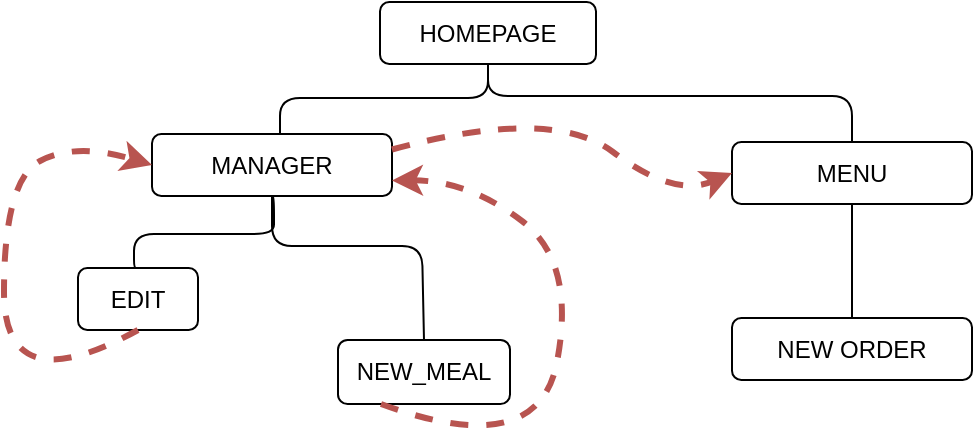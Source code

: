 <mxfile version="13.9.6" type="github">
  <diagram id="fmoOgIwc2Ryi2yWn_nhG" name="Page-1">
    <mxGraphModel dx="585" dy="458" grid="0" gridSize="10" guides="1" tooltips="1" connect="1" arrows="1" fold="1" page="0" pageScale="1" pageWidth="827" pageHeight="1169" math="0" shadow="0">
      <root>
        <mxCell id="0" />
        <mxCell id="1" parent="0" />
        <mxCell id="tlHwndu2FwY0ey7UhcEU-4" style="edgeStyle=orthogonalEdgeStyle;rounded=1;orthogonalLoop=1;jettySize=auto;html=1;endArrow=none;endFill=0;" edge="1" parent="1" source="tlHwndu2FwY0ey7UhcEU-1" target="tlHwndu2FwY0ey7UhcEU-2">
          <mxGeometry relative="1" as="geometry">
            <Array as="points">
              <mxPoint x="303" y="137" />
              <mxPoint x="199" y="137" />
            </Array>
          </mxGeometry>
        </mxCell>
        <mxCell id="tlHwndu2FwY0ey7UhcEU-1" value="HOMEPAGE" style="rounded=1;whiteSpace=wrap;html=1;" vertex="1" parent="1">
          <mxGeometry x="249" y="89" width="108" height="31" as="geometry" />
        </mxCell>
        <mxCell id="tlHwndu2FwY0ey7UhcEU-2" value="MANAGER" style="rounded=1;whiteSpace=wrap;html=1;" vertex="1" parent="1">
          <mxGeometry x="135" y="155" width="120" height="31" as="geometry" />
        </mxCell>
        <mxCell id="tlHwndu2FwY0ey7UhcEU-3" value="MENU" style="rounded=1;whiteSpace=wrap;html=1;" vertex="1" parent="1">
          <mxGeometry x="425" y="159" width="120" height="31" as="geometry" />
        </mxCell>
        <mxCell id="tlHwndu2FwY0ey7UhcEU-5" style="edgeStyle=orthogonalEdgeStyle;rounded=1;orthogonalLoop=1;jettySize=auto;html=1;endArrow=none;endFill=0;entryX=0.5;entryY=0;entryDx=0;entryDy=0;exitX=0.5;exitY=1;exitDx=0;exitDy=0;" edge="1" parent="1" source="tlHwndu2FwY0ey7UhcEU-1" target="tlHwndu2FwY0ey7UhcEU-3">
          <mxGeometry relative="1" as="geometry">
            <mxPoint x="313" y="130" as="sourcePoint" />
            <mxPoint x="209" y="167" as="targetPoint" />
            <Array as="points">
              <mxPoint x="303" y="136" />
              <mxPoint x="485" y="136" />
            </Array>
          </mxGeometry>
        </mxCell>
        <mxCell id="tlHwndu2FwY0ey7UhcEU-6" value="EDIT" style="rounded=1;whiteSpace=wrap;html=1;" vertex="1" parent="1">
          <mxGeometry x="98" y="222" width="60" height="31" as="geometry" />
        </mxCell>
        <mxCell id="tlHwndu2FwY0ey7UhcEU-7" value="NEW_MEAL" style="rounded=1;whiteSpace=wrap;html=1;" vertex="1" parent="1">
          <mxGeometry x="228" y="258" width="86" height="32" as="geometry" />
        </mxCell>
        <mxCell id="tlHwndu2FwY0ey7UhcEU-8" style="edgeStyle=orthogonalEdgeStyle;rounded=1;orthogonalLoop=1;jettySize=auto;html=1;endArrow=none;endFill=0;exitX=0.5;exitY=1;exitDx=0;exitDy=0;entryX=0.5;entryY=0;entryDx=0;entryDy=0;" edge="1" parent="1" source="tlHwndu2FwY0ey7UhcEU-2" target="tlHwndu2FwY0ey7UhcEU-6">
          <mxGeometry relative="1" as="geometry">
            <mxPoint x="196" y="195" as="sourcePoint" />
            <mxPoint x="92" y="230" as="targetPoint" />
            <Array as="points">
              <mxPoint x="196" y="186" />
              <mxPoint x="196" y="205" />
              <mxPoint x="126" y="205" />
            </Array>
          </mxGeometry>
        </mxCell>
        <mxCell id="tlHwndu2FwY0ey7UhcEU-12" value="" style="endArrow=none;html=1;exitX=0.5;exitY=1;exitDx=0;exitDy=0;entryX=0.5;entryY=0;entryDx=0;entryDy=0;rounded=1;" edge="1" parent="1" source="tlHwndu2FwY0ey7UhcEU-2" target="tlHwndu2FwY0ey7UhcEU-7">
          <mxGeometry width="50" height="50" relative="1" as="geometry">
            <mxPoint x="236" y="280" as="sourcePoint" />
            <mxPoint x="286" y="230" as="targetPoint" />
            <Array as="points">
              <mxPoint x="195" y="211" />
              <mxPoint x="270" y="211" />
            </Array>
          </mxGeometry>
        </mxCell>
        <mxCell id="tlHwndu2FwY0ey7UhcEU-13" value="" style="curved=1;endArrow=classic;html=1;exitX=0.25;exitY=1;exitDx=0;exitDy=0;entryX=1;entryY=0.75;entryDx=0;entryDy=0;fillColor=#f8cecc;strokeColor=#b85450;dashed=1;strokeWidth=3;" edge="1" parent="1" source="tlHwndu2FwY0ey7UhcEU-7" target="tlHwndu2FwY0ey7UhcEU-2">
          <mxGeometry width="50" height="50" relative="1" as="geometry">
            <mxPoint x="238" y="280" as="sourcePoint" />
            <mxPoint x="129" y="380" as="targetPoint" />
            <Array as="points">
              <mxPoint x="328" y="319" />
              <mxPoint x="347" y="219" />
              <mxPoint x="293" y="178" />
            </Array>
          </mxGeometry>
        </mxCell>
        <mxCell id="tlHwndu2FwY0ey7UhcEU-14" value="" style="curved=1;endArrow=classic;html=1;exitX=0.5;exitY=1;exitDx=0;exitDy=0;entryX=0;entryY=0.5;entryDx=0;entryDy=0;fillColor=#f8cecc;strokeColor=#b85450;dashed=1;strokeWidth=3;" edge="1" parent="1" source="tlHwndu2FwY0ey7UhcEU-6" target="tlHwndu2FwY0ey7UhcEU-2">
          <mxGeometry width="50" height="50" relative="1" as="geometry">
            <mxPoint x="263.5" y="297" as="sourcePoint" />
            <mxPoint x="265" y="188.25" as="targetPoint" />
            <Array as="points">
              <mxPoint x="61" y="290" />
              <mxPoint x="61" y="178" />
              <mxPoint x="97" y="159" />
            </Array>
          </mxGeometry>
        </mxCell>
        <mxCell id="tlHwndu2FwY0ey7UhcEU-15" value="NEW ORDER" style="rounded=1;whiteSpace=wrap;html=1;" vertex="1" parent="1">
          <mxGeometry x="425" y="247" width="120" height="31" as="geometry" />
        </mxCell>
        <mxCell id="tlHwndu2FwY0ey7UhcEU-17" value="" style="endArrow=none;html=1;strokeWidth=1;entryX=0.5;entryY=1;entryDx=0;entryDy=0;exitX=0.5;exitY=0;exitDx=0;exitDy=0;" edge="1" parent="1" source="tlHwndu2FwY0ey7UhcEU-15" target="tlHwndu2FwY0ey7UhcEU-3">
          <mxGeometry width="50" height="50" relative="1" as="geometry">
            <mxPoint x="383" y="280" as="sourcePoint" />
            <mxPoint x="433" y="230" as="targetPoint" />
          </mxGeometry>
        </mxCell>
        <mxCell id="tlHwndu2FwY0ey7UhcEU-18" value="" style="curved=1;endArrow=classic;html=1;exitX=1;exitY=0.25;exitDx=0;exitDy=0;entryX=0;entryY=0.5;entryDx=0;entryDy=0;fillColor=#f8cecc;strokeColor=#b85450;dashed=1;strokeWidth=3;" edge="1" parent="1" source="tlHwndu2FwY0ey7UhcEU-2" target="tlHwndu2FwY0ey7UhcEU-3">
          <mxGeometry width="50" height="50" relative="1" as="geometry">
            <mxPoint x="259.5" y="300" as="sourcePoint" />
            <mxPoint x="265" y="188.25" as="targetPoint" />
            <Array as="points">
              <mxPoint x="335" y="141" />
              <mxPoint x="396" y="187" />
            </Array>
          </mxGeometry>
        </mxCell>
      </root>
    </mxGraphModel>
  </diagram>
</mxfile>
